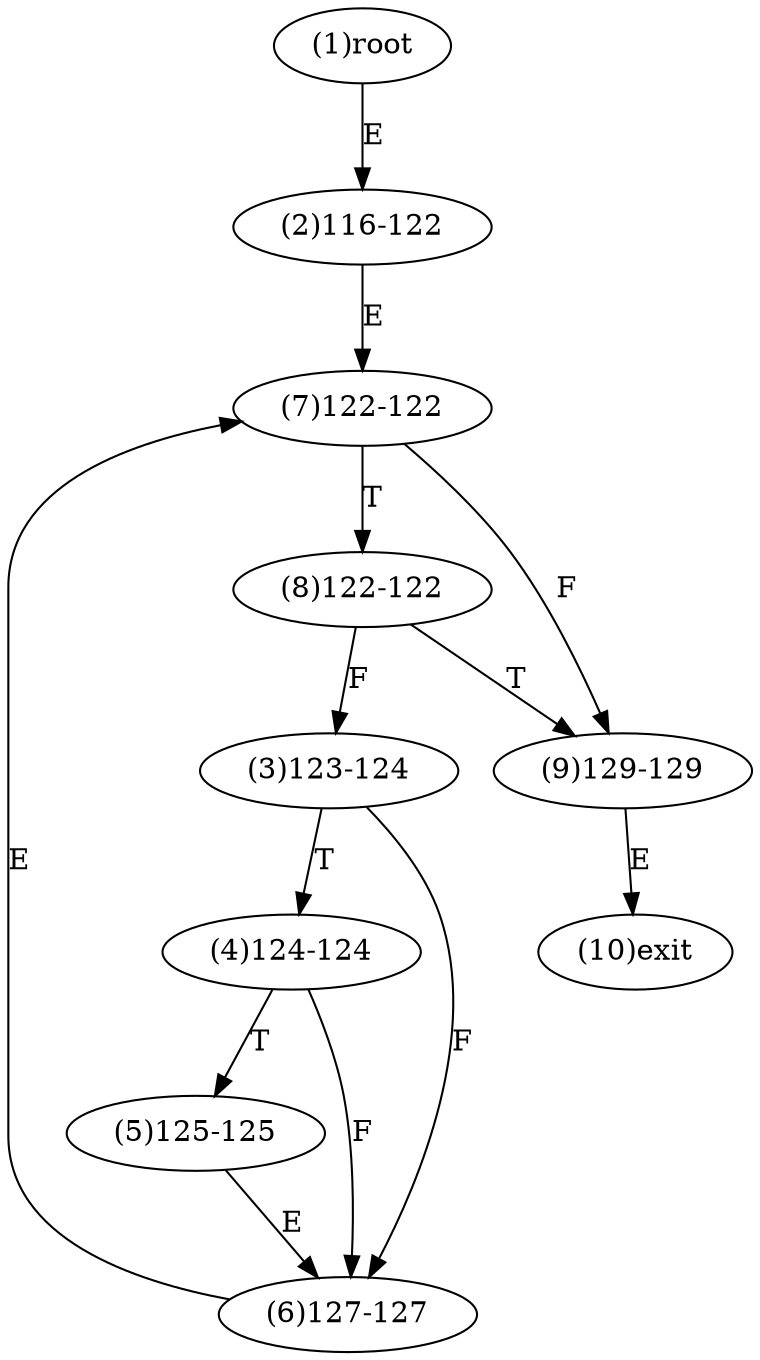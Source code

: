 digraph "" { 
1[ label="(1)root"];
2[ label="(2)116-122"];
3[ label="(3)123-124"];
4[ label="(4)124-124"];
5[ label="(5)125-125"];
6[ label="(6)127-127"];
7[ label="(7)122-122"];
8[ label="(8)122-122"];
9[ label="(9)129-129"];
10[ label="(10)exit"];
1->2[ label="E"];
2->7[ label="E"];
3->6[ label="F"];
3->4[ label="T"];
4->6[ label="F"];
4->5[ label="T"];
5->6[ label="E"];
6->7[ label="E"];
7->9[ label="F"];
7->8[ label="T"];
8->3[ label="F"];
8->9[ label="T"];
9->10[ label="E"];
}